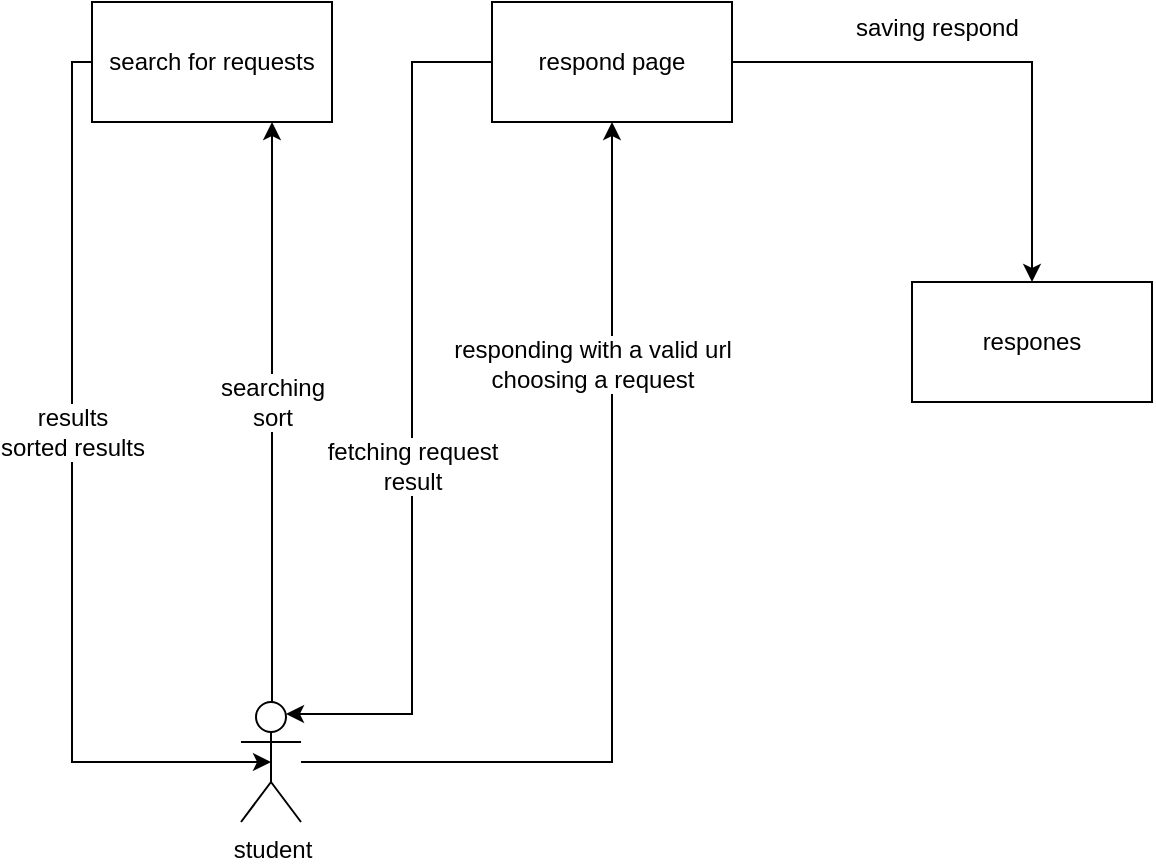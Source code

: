 <mxfile version="10.6.7" type="github"><diagram id="kbvVBjx78KBpJMYNtjyH" name="Page-1"><mxGraphModel dx="1180" dy="618" grid="1" gridSize="10" guides="1" tooltips="1" connect="1" arrows="1" fold="1" page="1" pageScale="1" pageWidth="850" pageHeight="1100" math="0" shadow="0"><root><mxCell id="0"/><mxCell id="1" parent="0"/><mxCell id="QC7l4u6BeGyDXLb86yOr-3" value="data bae" style="rounded=0;whiteSpace=wrap;html=1;" vertex="1" parent="1"><mxGeometry x="520" y="240" width="120" height="60" as="geometry"/></mxCell><mxCell id="QC7l4u6BeGyDXLb86yOr-16" style="edgeStyle=orthogonalEdgeStyle;rounded=0;orthogonalLoop=1;jettySize=auto;html=1;entryX=0.5;entryY=0.5;entryDx=0;entryDy=0;entryPerimeter=0;" edge="1" parent="1" source="QC7l4u6BeGyDXLb86yOr-5" target="QC7l4u6BeGyDXLb86yOr-11"><mxGeometry relative="1" as="geometry"><Array as="points"><mxPoint x="310" y="270"/><mxPoint x="310" y="620"/></Array></mxGeometry></mxCell><mxCell id="QC7l4u6BeGyDXLb86yOr-17" value="results&lt;br&gt;sorted results" style="text;html=1;resizable=0;points=[];align=center;verticalAlign=middle;labelBackgroundColor=#ffffff;" vertex="1" connectable="0" parent="QC7l4u6BeGyDXLb86yOr-16"><mxGeometry x="-0.051" y="-3" relative="1" as="geometry"><mxPoint x="3" y="-23" as="offset"/></mxGeometry></mxCell><mxCell id="QC7l4u6BeGyDXLb86yOr-5" value="search for requests" style="rounded=0;whiteSpace=wrap;html=1;" vertex="1" parent="1"><mxGeometry x="320" y="240" width="120" height="60" as="geometry"/></mxCell><mxCell id="QC7l4u6BeGyDXLb86yOr-18" style="edgeStyle=orthogonalEdgeStyle;rounded=0;orthogonalLoop=1;jettySize=auto;html=1;entryX=0.5;entryY=0;entryDx=0;entryDy=0;" edge="1" parent="1" source="QC7l4u6BeGyDXLb86yOr-6" target="QC7l4u6BeGyDXLb86yOr-7"><mxGeometry relative="1" as="geometry"/></mxCell><mxCell id="QC7l4u6BeGyDXLb86yOr-21" style="edgeStyle=orthogonalEdgeStyle;rounded=0;orthogonalLoop=1;jettySize=auto;html=1;entryX=0.75;entryY=0.1;entryDx=0;entryDy=0;entryPerimeter=0;" edge="1" parent="1" source="QC7l4u6BeGyDXLb86yOr-6" target="QC7l4u6BeGyDXLb86yOr-11"><mxGeometry relative="1" as="geometry"><mxPoint x="500" y="555.862" as="targetPoint"/><Array as="points"><mxPoint x="480" y="270"/><mxPoint x="480" y="596"/></Array></mxGeometry></mxCell><mxCell id="QC7l4u6BeGyDXLb86yOr-22" value="fetching request&lt;br&gt;result" style="text;html=1;resizable=0;points=[];align=center;verticalAlign=middle;labelBackgroundColor=#ffffff;" vertex="1" connectable="0" parent="QC7l4u6BeGyDXLb86yOr-21"><mxGeometry x="-0.014" y="2" relative="1" as="geometry"><mxPoint x="-2.5" y="30" as="offset"/></mxGeometry></mxCell><mxCell id="QC7l4u6BeGyDXLb86yOr-6" value="respond page" style="rounded=0;whiteSpace=wrap;html=1;" vertex="1" parent="1"><mxGeometry x="520" y="240" width="120" height="60" as="geometry"/></mxCell><mxCell id="QC7l4u6BeGyDXLb86yOr-7" value="respones" style="rounded=0;whiteSpace=wrap;html=1;" vertex="1" parent="1"><mxGeometry x="730" y="380" width="120" height="60" as="geometry"/></mxCell><mxCell id="QC7l4u6BeGyDXLb86yOr-12" style="edgeStyle=orthogonalEdgeStyle;rounded=0;orthogonalLoop=1;jettySize=auto;html=1;" edge="1" parent="1" source="QC7l4u6BeGyDXLb86yOr-11"><mxGeometry relative="1" as="geometry"><mxPoint x="410" y="300" as="targetPoint"/><Array as="points"><mxPoint x="409" y="300"/></Array></mxGeometry></mxCell><mxCell id="QC7l4u6BeGyDXLb86yOr-13" value="searching&lt;br&gt;sort" style="text;html=1;resizable=0;points=[];align=center;verticalAlign=middle;labelBackgroundColor=#ffffff;" vertex="1" connectable="0" parent="QC7l4u6BeGyDXLb86yOr-12"><mxGeometry x="0.098" y="1" relative="1" as="geometry"><mxPoint x="1" y="9" as="offset"/></mxGeometry></mxCell><mxCell id="QC7l4u6BeGyDXLb86yOr-14" style="edgeStyle=orthogonalEdgeStyle;rounded=0;orthogonalLoop=1;jettySize=auto;html=1;entryX=0.5;entryY=1;entryDx=0;entryDy=0;" edge="1" parent="1" source="QC7l4u6BeGyDXLb86yOr-11" target="QC7l4u6BeGyDXLb86yOr-6"><mxGeometry relative="1" as="geometry"><Array as="points"><mxPoint x="580" y="620"/></Array></mxGeometry></mxCell><mxCell id="QC7l4u6BeGyDXLb86yOr-15" value="responding with a valid url&lt;br&gt;choosing a request" style="text;html=1;resizable=0;points=[];align=center;verticalAlign=middle;labelBackgroundColor=#ffffff;" vertex="1" connectable="0" parent="QC7l4u6BeGyDXLb86yOr-14"><mxGeometry x="0.558" relative="1" as="geometry"><mxPoint x="-10" y="15.5" as="offset"/></mxGeometry></mxCell><mxCell id="QC7l4u6BeGyDXLb86yOr-11" value="student" style="shape=umlActor;verticalLabelPosition=bottom;labelBackgroundColor=#ffffff;verticalAlign=top;html=1;outlineConnect=0;" vertex="1" parent="1"><mxGeometry x="394.5" y="590" width="30" height="60" as="geometry"/></mxCell><mxCell id="QC7l4u6BeGyDXLb86yOr-19" value="saving respond" style="text;html=1;resizable=0;points=[];autosize=1;align=left;verticalAlign=top;spacingTop=-4;" vertex="1" parent="1"><mxGeometry x="700" y="243" width="100" height="20" as="geometry"/></mxCell></root></mxGraphModel></diagram></mxfile>